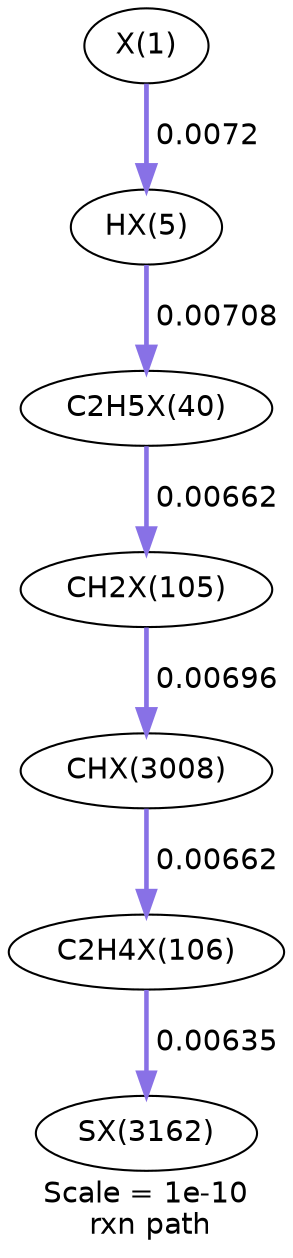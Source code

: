 digraph reaction_paths {
center=1;
s54 -> s55[fontname="Helvetica", style="setlinewidth(2.28)", arrowsize=1.14, color="0.7, 0.507, 0.9"
, label=" 0.0072"];
s55 -> s58[fontname="Helvetica", style="setlinewidth(2.26)", arrowsize=1.13, color="0.7, 0.507, 0.9"
, label=" 0.00708"];
s58 -> s72[fontname="Helvetica", style="setlinewidth(2.21)", arrowsize=1.11, color="0.7, 0.507, 0.9"
, label=" 0.00662"];
s72 -> s124[fontname="Helvetica", style="setlinewidth(2.25)", arrowsize=1.13, color="0.7, 0.507, 0.9"
, label=" 0.00696"];
s124 -> s73[fontname="Helvetica", style="setlinewidth(2.21)", arrowsize=1.11, color="0.7, 0.507, 0.9"
, label=" 0.00662"];
s73 -> s127[fontname="Helvetica", style="setlinewidth(2.18)", arrowsize=1.09, color="0.7, 0.506, 0.9"
, label=" 0.00635"];
s54 [ fontname="Helvetica", label="X(1)"];
s55 [ fontname="Helvetica", label="HX(5)"];
s58 [ fontname="Helvetica", label="C2H5X(40)"];
s72 [ fontname="Helvetica", label="CH2X(105)"];
s73 [ fontname="Helvetica", label="C2H4X(106)"];
s124 [ fontname="Helvetica", label="CHX(3008)"];
s127 [ fontname="Helvetica", label="SX(3162)"];
 label = "Scale = 1e-10\l rxn path";
 fontname = "Helvetica";
}
